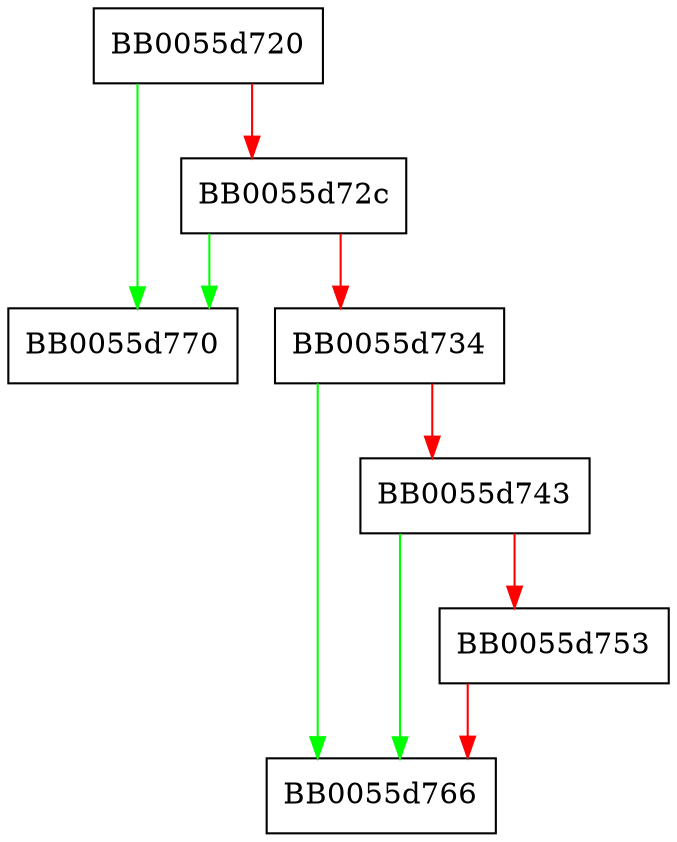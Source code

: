 digraph OSSL_CMP_MSG_update_transactionID {
  node [shape="box"];
  graph [splines=ortho];
  BB0055d720 -> BB0055d770 [color="green"];
  BB0055d720 -> BB0055d72c [color="red"];
  BB0055d72c -> BB0055d770 [color="green"];
  BB0055d72c -> BB0055d734 [color="red"];
  BB0055d734 -> BB0055d766 [color="green"];
  BB0055d734 -> BB0055d743 [color="red"];
  BB0055d743 -> BB0055d766 [color="green"];
  BB0055d743 -> BB0055d753 [color="red"];
  BB0055d753 -> BB0055d766 [color="red"];
}